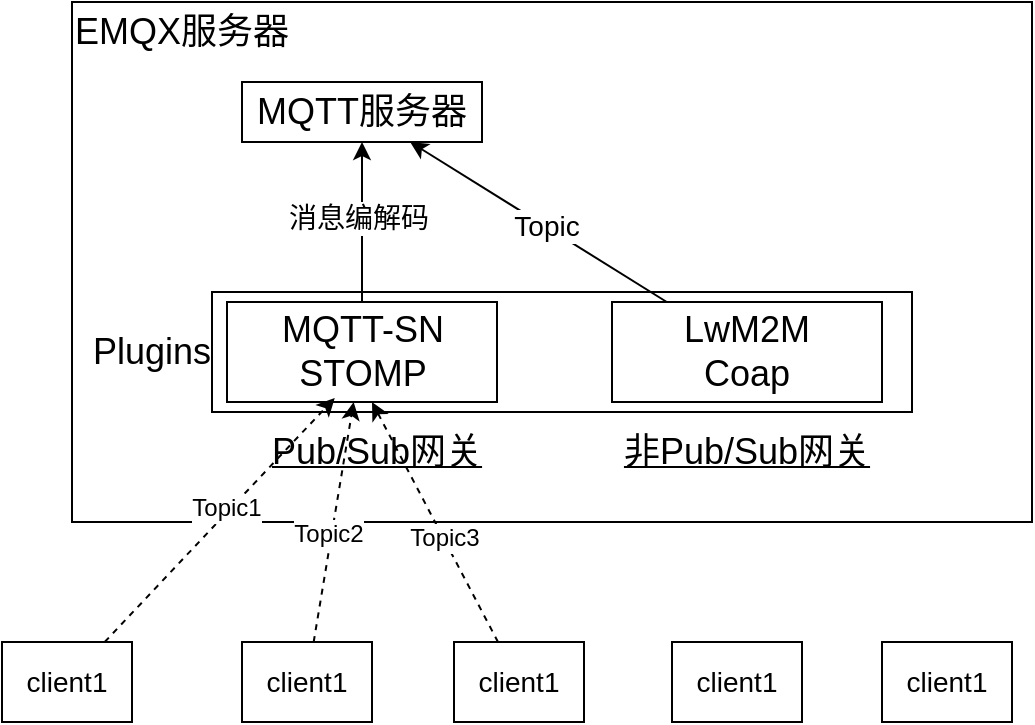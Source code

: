 <mxfile version="23.1.1" type="github">
  <diagram name="第 1 页" id="X_Hb-1_eLluj9XUOYYpD">
    <mxGraphModel dx="794" dy="466" grid="1" gridSize="10" guides="1" tooltips="1" connect="1" arrows="1" fold="1" page="1" pageScale="1" pageWidth="827" pageHeight="1169" math="0" shadow="0">
      <root>
        <mxCell id="0" />
        <mxCell id="1" parent="0" />
        <mxCell id="MWHKNPvCQjELJ2xHYArr-2" value="" style="rounded=0;whiteSpace=wrap;html=1;" parent="1" vertex="1">
          <mxGeometry x="190" y="40" width="480" height="260" as="geometry" />
        </mxCell>
        <mxCell id="NV6AspJVXS2o0j4S5Zyt-21" value="" style="rounded=0;whiteSpace=wrap;html=1;" vertex="1" parent="1">
          <mxGeometry x="260" y="185" width="350" height="60" as="geometry" />
        </mxCell>
        <mxCell id="MWHKNPvCQjELJ2xHYArr-1" value="&lt;font style=&quot;font-size: 18px;&quot;&gt;MQTT服务器&lt;/font&gt;" style="rounded=0;whiteSpace=wrap;html=1;" parent="1" vertex="1">
          <mxGeometry x="275" y="80" width="120" height="30" as="geometry" />
        </mxCell>
        <mxCell id="MWHKNPvCQjELJ2xHYArr-3" value="&lt;font style=&quot;font-size: 18px;&quot;&gt;EMQX服务器&lt;/font&gt;" style="text;html=1;strokeColor=none;fillColor=none;align=center;verticalAlign=middle;whiteSpace=wrap;rounded=0;" parent="1" vertex="1">
          <mxGeometry x="190" y="40" width="110" height="30" as="geometry" />
        </mxCell>
        <mxCell id="NV6AspJVXS2o0j4S5Zyt-5" value="" style="edgeStyle=orthogonalEdgeStyle;rounded=0;orthogonalLoop=1;jettySize=auto;html=1;" edge="1" parent="1" source="NV6AspJVXS2o0j4S5Zyt-1" target="MWHKNPvCQjELJ2xHYArr-1">
          <mxGeometry relative="1" as="geometry" />
        </mxCell>
        <mxCell id="NV6AspJVXS2o0j4S5Zyt-6" value="&lt;font style=&quot;font-size: 14px;&quot;&gt;消息编解码&lt;/font&gt;" style="edgeLabel;html=1;align=center;verticalAlign=middle;resizable=0;points=[];" vertex="1" connectable="0" parent="NV6AspJVXS2o0j4S5Zyt-5">
          <mxGeometry x="0.05" y="2" relative="1" as="geometry">
            <mxPoint as="offset" />
          </mxGeometry>
        </mxCell>
        <mxCell id="NV6AspJVXS2o0j4S5Zyt-1" value="&lt;font style=&quot;font-size: 18px;&quot;&gt;MQTT-SN&lt;br&gt;STOMP&lt;br&gt;&lt;/font&gt;" style="rounded=0;whiteSpace=wrap;html=1;" vertex="1" parent="1">
          <mxGeometry x="267.5" y="190" width="135" height="50" as="geometry" />
        </mxCell>
        <mxCell id="NV6AspJVXS2o0j4S5Zyt-8" style="rounded=0;orthogonalLoop=1;jettySize=auto;html=1;" edge="1" parent="1" source="NV6AspJVXS2o0j4S5Zyt-2" target="MWHKNPvCQjELJ2xHYArr-1">
          <mxGeometry relative="1" as="geometry" />
        </mxCell>
        <mxCell id="NV6AspJVXS2o0j4S5Zyt-9" value="&lt;font style=&quot;font-size: 14px;&quot;&gt;Topic&lt;/font&gt;" style="edgeLabel;html=1;align=center;verticalAlign=middle;resizable=0;points=[];" vertex="1" connectable="0" parent="NV6AspJVXS2o0j4S5Zyt-8">
          <mxGeometry x="-0.05" relative="1" as="geometry">
            <mxPoint as="offset" />
          </mxGeometry>
        </mxCell>
        <mxCell id="NV6AspJVXS2o0j4S5Zyt-2" value="&lt;font style=&quot;font-size: 18px;&quot;&gt;LwM2M&lt;br&gt;Coap&lt;br&gt;&lt;/font&gt;" style="rounded=0;whiteSpace=wrap;html=1;" vertex="1" parent="1">
          <mxGeometry x="460" y="190" width="135" height="50" as="geometry" />
        </mxCell>
        <mxCell id="NV6AspJVXS2o0j4S5Zyt-4" value="&lt;font style=&quot;font-size: 18px;&quot;&gt;&lt;u&gt;非Pub/Sub网关&lt;/u&gt;&lt;/font&gt;" style="text;html=1;strokeColor=none;fillColor=none;align=center;verticalAlign=middle;whiteSpace=wrap;rounded=0;" vertex="1" parent="1">
          <mxGeometry x="460" y="250" width="135" height="30" as="geometry" />
        </mxCell>
        <mxCell id="NV6AspJVXS2o0j4S5Zyt-7" value="&lt;font style=&quot;font-size: 14px;&quot;&gt;client1&lt;/font&gt;" style="rounded=0;whiteSpace=wrap;html=1;" vertex="1" parent="1">
          <mxGeometry x="155" y="360" width="65" height="40" as="geometry" />
        </mxCell>
        <mxCell id="NV6AspJVXS2o0j4S5Zyt-16" style="rounded=0;orthogonalLoop=1;jettySize=auto;html=1;dashed=1;" edge="1" parent="1" source="NV6AspJVXS2o0j4S5Zyt-10" target="NV6AspJVXS2o0j4S5Zyt-1">
          <mxGeometry relative="1" as="geometry" />
        </mxCell>
        <mxCell id="NV6AspJVXS2o0j4S5Zyt-19" value="&lt;font style=&quot;font-size: 12px;&quot;&gt;Topic2&lt;/font&gt;" style="edgeLabel;html=1;align=center;verticalAlign=middle;resizable=0;points=[];" vertex="1" connectable="0" parent="NV6AspJVXS2o0j4S5Zyt-16">
          <mxGeometry x="-0.106" y="2" relative="1" as="geometry">
            <mxPoint as="offset" />
          </mxGeometry>
        </mxCell>
        <mxCell id="NV6AspJVXS2o0j4S5Zyt-10" value="&lt;font style=&quot;font-size: 14px;&quot;&gt;client1&lt;/font&gt;" style="rounded=0;whiteSpace=wrap;html=1;" vertex="1" parent="1">
          <mxGeometry x="275" y="360" width="65" height="40" as="geometry" />
        </mxCell>
        <mxCell id="NV6AspJVXS2o0j4S5Zyt-17" style="rounded=0;orthogonalLoop=1;jettySize=auto;html=1;dashed=1;" edge="1" parent="1" source="NV6AspJVXS2o0j4S5Zyt-11">
          <mxGeometry relative="1" as="geometry">
            <mxPoint x="340" y="240" as="targetPoint" />
          </mxGeometry>
        </mxCell>
        <mxCell id="NV6AspJVXS2o0j4S5Zyt-20" value="&lt;font style=&quot;font-size: 12px;&quot;&gt;Topic3&lt;/font&gt;" style="edgeLabel;html=1;align=center;verticalAlign=middle;resizable=0;points=[];" vertex="1" connectable="0" parent="NV6AspJVXS2o0j4S5Zyt-17">
          <mxGeometry x="-0.133" relative="1" as="geometry">
            <mxPoint as="offset" />
          </mxGeometry>
        </mxCell>
        <mxCell id="NV6AspJVXS2o0j4S5Zyt-11" value="&lt;font style=&quot;font-size: 14px;&quot;&gt;client1&lt;/font&gt;" style="rounded=0;whiteSpace=wrap;html=1;" vertex="1" parent="1">
          <mxGeometry x="381" y="360" width="65" height="40" as="geometry" />
        </mxCell>
        <mxCell id="NV6AspJVXS2o0j4S5Zyt-12" value="&lt;font style=&quot;font-size: 14px;&quot;&gt;client1&lt;/font&gt;" style="rounded=0;whiteSpace=wrap;html=1;" vertex="1" parent="1">
          <mxGeometry x="490" y="360" width="65" height="40" as="geometry" />
        </mxCell>
        <mxCell id="NV6AspJVXS2o0j4S5Zyt-13" value="&lt;font style=&quot;font-size: 14px;&quot;&gt;client1&lt;/font&gt;" style="rounded=0;whiteSpace=wrap;html=1;" vertex="1" parent="1">
          <mxGeometry x="595" y="360" width="65" height="40" as="geometry" />
        </mxCell>
        <mxCell id="NV6AspJVXS2o0j4S5Zyt-14" style="rounded=0;orthogonalLoop=1;jettySize=auto;html=1;entryX=0.399;entryY=0.96;entryDx=0;entryDy=0;entryPerimeter=0;dashed=1;" edge="1" parent="1" source="NV6AspJVXS2o0j4S5Zyt-7" target="NV6AspJVXS2o0j4S5Zyt-1">
          <mxGeometry relative="1" as="geometry" />
        </mxCell>
        <mxCell id="NV6AspJVXS2o0j4S5Zyt-18" value="&lt;font style=&quot;font-size: 12px;&quot;&gt;Topic1&lt;/font&gt;" style="edgeLabel;html=1;align=center;verticalAlign=middle;resizable=0;points=[];" vertex="1" connectable="0" parent="NV6AspJVXS2o0j4S5Zyt-14">
          <mxGeometry x="0.066" y="1" relative="1" as="geometry">
            <mxPoint y="-1" as="offset" />
          </mxGeometry>
        </mxCell>
        <mxCell id="NV6AspJVXS2o0j4S5Zyt-3" value="&lt;font style=&quot;font-size: 18px;&quot;&gt;&lt;u&gt;Pub/Sub网关&lt;/u&gt;&lt;/font&gt;" style="text;html=1;strokeColor=none;fillColor=none;align=center;verticalAlign=middle;whiteSpace=wrap;rounded=0;" vertex="1" parent="1">
          <mxGeometry x="275" y="250" width="135" height="30" as="geometry" />
        </mxCell>
        <mxCell id="NV6AspJVXS2o0j4S5Zyt-22" value="&lt;font style=&quot;font-size: 18px;&quot;&gt;Plugins&lt;/font&gt;" style="text;html=1;strokeColor=none;fillColor=none;align=center;verticalAlign=middle;whiteSpace=wrap;rounded=0;" vertex="1" parent="1">
          <mxGeometry x="200" y="200" width="60" height="30" as="geometry" />
        </mxCell>
      </root>
    </mxGraphModel>
  </diagram>
</mxfile>
